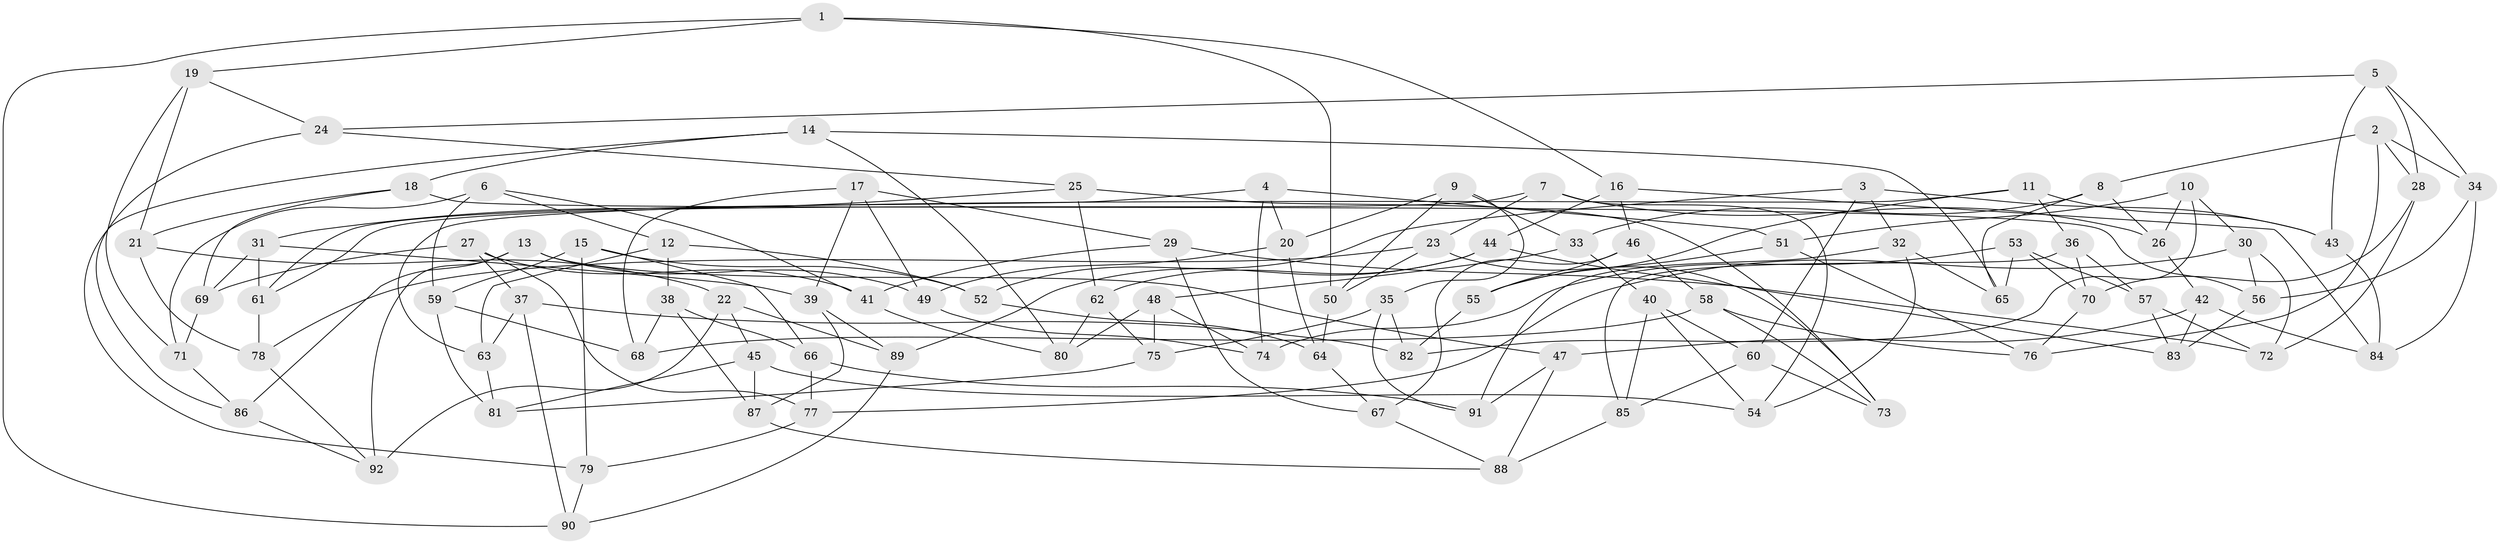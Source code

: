 // Generated by graph-tools (version 1.1) at 2025/26/03/09/25 03:26:57]
// undirected, 92 vertices, 184 edges
graph export_dot {
graph [start="1"]
  node [color=gray90,style=filled];
  1;
  2;
  3;
  4;
  5;
  6;
  7;
  8;
  9;
  10;
  11;
  12;
  13;
  14;
  15;
  16;
  17;
  18;
  19;
  20;
  21;
  22;
  23;
  24;
  25;
  26;
  27;
  28;
  29;
  30;
  31;
  32;
  33;
  34;
  35;
  36;
  37;
  38;
  39;
  40;
  41;
  42;
  43;
  44;
  45;
  46;
  47;
  48;
  49;
  50;
  51;
  52;
  53;
  54;
  55;
  56;
  57;
  58;
  59;
  60;
  61;
  62;
  63;
  64;
  65;
  66;
  67;
  68;
  69;
  70;
  71;
  72;
  73;
  74;
  75;
  76;
  77;
  78;
  79;
  80;
  81;
  82;
  83;
  84;
  85;
  86;
  87;
  88;
  89;
  90;
  91;
  92;
  1 -- 50;
  1 -- 19;
  1 -- 90;
  1 -- 16;
  2 -- 34;
  2 -- 76;
  2 -- 8;
  2 -- 28;
  3 -- 60;
  3 -- 52;
  3 -- 43;
  3 -- 32;
  4 -- 51;
  4 -- 74;
  4 -- 20;
  4 -- 61;
  5 -- 43;
  5 -- 34;
  5 -- 28;
  5 -- 24;
  6 -- 59;
  6 -- 12;
  6 -- 41;
  6 -- 71;
  7 -- 61;
  7 -- 26;
  7 -- 23;
  7 -- 54;
  8 -- 65;
  8 -- 26;
  8 -- 33;
  9 -- 20;
  9 -- 50;
  9 -- 35;
  9 -- 33;
  10 -- 26;
  10 -- 82;
  10 -- 51;
  10 -- 30;
  11 -- 55;
  11 -- 63;
  11 -- 43;
  11 -- 36;
  12 -- 52;
  12 -- 63;
  12 -- 38;
  13 -- 49;
  13 -- 92;
  13 -- 86;
  13 -- 47;
  14 -- 80;
  14 -- 65;
  14 -- 79;
  14 -- 18;
  15 -- 59;
  15 -- 52;
  15 -- 66;
  15 -- 79;
  16 -- 84;
  16 -- 46;
  16 -- 44;
  17 -- 39;
  17 -- 68;
  17 -- 29;
  17 -- 49;
  18 -- 56;
  18 -- 69;
  18 -- 21;
  19 -- 71;
  19 -- 24;
  19 -- 21;
  20 -- 64;
  20 -- 49;
  21 -- 78;
  21 -- 22;
  22 -- 45;
  22 -- 92;
  22 -- 89;
  23 -- 73;
  23 -- 78;
  23 -- 50;
  24 -- 86;
  24 -- 25;
  25 -- 73;
  25 -- 62;
  25 -- 31;
  26 -- 42;
  27 -- 37;
  27 -- 69;
  27 -- 77;
  27 -- 41;
  28 -- 72;
  28 -- 70;
  29 -- 72;
  29 -- 41;
  29 -- 67;
  30 -- 56;
  30 -- 72;
  30 -- 77;
  31 -- 61;
  31 -- 69;
  31 -- 39;
  32 -- 65;
  32 -- 54;
  32 -- 91;
  33 -- 48;
  33 -- 40;
  34 -- 84;
  34 -- 56;
  35 -- 75;
  35 -- 91;
  35 -- 82;
  36 -- 70;
  36 -- 85;
  36 -- 57;
  37 -- 82;
  37 -- 90;
  37 -- 63;
  38 -- 66;
  38 -- 87;
  38 -- 68;
  39 -- 87;
  39 -- 89;
  40 -- 54;
  40 -- 60;
  40 -- 85;
  41 -- 80;
  42 -- 83;
  42 -- 47;
  42 -- 84;
  43 -- 84;
  44 -- 89;
  44 -- 83;
  44 -- 62;
  45 -- 54;
  45 -- 81;
  45 -- 87;
  46 -- 67;
  46 -- 58;
  46 -- 55;
  47 -- 88;
  47 -- 91;
  48 -- 75;
  48 -- 80;
  48 -- 74;
  49 -- 74;
  50 -- 64;
  51 -- 76;
  51 -- 55;
  52 -- 64;
  53 -- 65;
  53 -- 74;
  53 -- 70;
  53 -- 57;
  55 -- 82;
  56 -- 83;
  57 -- 83;
  57 -- 72;
  58 -- 73;
  58 -- 76;
  58 -- 68;
  59 -- 81;
  59 -- 68;
  60 -- 73;
  60 -- 85;
  61 -- 78;
  62 -- 75;
  62 -- 80;
  63 -- 81;
  64 -- 67;
  66 -- 77;
  66 -- 91;
  67 -- 88;
  69 -- 71;
  70 -- 76;
  71 -- 86;
  75 -- 81;
  77 -- 79;
  78 -- 92;
  79 -- 90;
  85 -- 88;
  86 -- 92;
  87 -- 88;
  89 -- 90;
}
